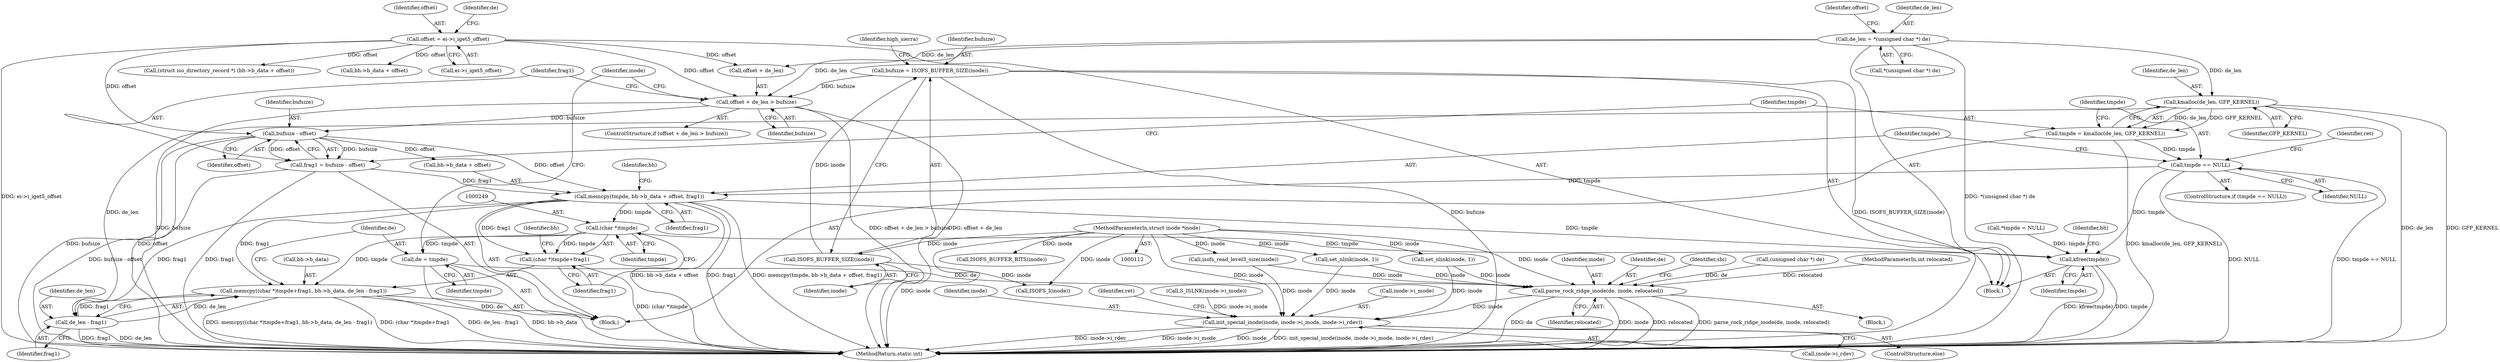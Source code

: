 digraph "0_linux_410dd3cf4c9b36f27ed4542ee18b1af5e68645a4_0@pointer" {
"1000224" [label="(Call,memcpy(tmpde, bh->b_data + offset, frag1))"];
"1000215" [label="(Call,tmpde == NULL)"];
"1000209" [label="(Call,tmpde = kmalloc(de_len, GFP_KERNEL))"];
"1000211" [label="(Call,kmalloc(de_len, GFP_KERNEL))"];
"1000190" [label="(Call,de_len = *(unsigned char *) de)"];
"1000206" [label="(Call,bufsize - offset)"];
"1000197" [label="(Call,offset + de_len > bufsize)"];
"1000176" [label="(Call,offset = ei->i_iget5_offset)"];
"1000128" [label="(Call,bufsize = ISOFS_BUFFER_SIZE(inode))"];
"1000130" [label="(Call,ISOFS_BUFFER_SIZE(inode))"];
"1000113" [label="(MethodParameterIn,struct inode *inode)"];
"1000204" [label="(Call,frag1 = bufsize - offset)"];
"1000246" [label="(Call,memcpy((char *)tmpde+frag1, bh->b_data, de_len - frag1))"];
"1000248" [label="(Call,(char *)tmpde)"];
"1000247" [label="(Call,(char *)tmpde+frag1)"];
"1000258" [label="(Call,de = tmpde)"];
"1000552" [label="(Call,parse_rock_ridge_inode(de, inode, relocated))"];
"1000704" [label="(Call,init_special_inode(inode, inode->i_mode, inode->i_rdev))"];
"1000716" [label="(Call,kfree(tmpde))"];
"1000255" [label="(Call,de_len - frag1)"];
"1000246" [label="(Call,memcpy((char *)tmpde+frag1, bh->b_data, de_len - frag1))"];
"1000226" [label="(Call,bh->b_data + offset)"];
"1000259" [label="(Identifier,de)"];
"1000555" [label="(Identifier,relocated)"];
"1000272" [label="(Call,ISOFS_BUFFER_BITS(inode))"];
"1000706" [label="(Call,inode->i_mode)"];
"1000409" [label="(Call,isofs_read_level3_size(inode))"];
"1000205" [label="(Identifier,frag1)"];
"1000554" [label="(Identifier,inode)"];
"1000183" [label="(Call,(struct iso_directory_record *) (bh->b_data + offset))"];
"1000314" [label="(Call,set_nlink(inode, 1))"];
"1000153" [label="(Call,ISOFS_I(inode))"];
"1000553" [label="(Identifier,de)"];
"1000705" [label="(Identifier,inode)"];
"1000704" [label="(Call,init_special_inode(inode, inode->i_mode, inode->i_rdev))"];
"1000115" [label="(Block,)"];
"1000703" [label="(ControlStructure,else)"];
"1000251" [label="(Identifier,frag1)"];
"1000713" [label="(Identifier,ret)"];
"1000253" [label="(Identifier,bh)"];
"1000129" [label="(Identifier,bufsize)"];
"1000176" [label="(Call,offset = ei->i_iget5_offset)"];
"1000135" [label="(Identifier,high_sierra)"];
"1000346" [label="(Call,set_nlink(inode, 1))"];
"1000177" [label="(Identifier,offset)"];
"1000552" [label="(Call,parse_rock_ridge_inode(de, inode, relocated))"];
"1000258" [label="(Call,de = tmpde)"];
"1000558" [label="(Identifier,sbi)"];
"1000113" [label="(MethodParameterIn,struct inode *inode)"];
"1000206" [label="(Call,bufsize - offset)"];
"1000216" [label="(Identifier,tmpde)"];
"1000233" [label="(Identifier,bh)"];
"1000192" [label="(Call,*(unsigned char *) de)"];
"1000257" [label="(Identifier,frag1)"];
"1000209" [label="(Call,tmpde = kmalloc(de_len, GFP_KERNEL))"];
"1000185" [label="(Call,bh->b_data + offset)"];
"1000131" [label="(Identifier,inode)"];
"1000198" [label="(Call,offset + de_len)"];
"1000260" [label="(Identifier,tmpde)"];
"1000252" [label="(Call,bh->b_data)"];
"1000202" [label="(Block,)"];
"1000211" [label="(Call,kmalloc(de_len, GFP_KERNEL))"];
"1000197" [label="(Call,offset + de_len > bufsize)"];
"1000145" [label="(Call,*tmpde = NULL)"];
"1000220" [label="(Identifier,ret)"];
"1000717" [label="(Identifier,tmpde)"];
"1000193" [label="(Call,(unsigned char *) de)"];
"1000716" [label="(Call,kfree(tmpde))"];
"1000128" [label="(Call,bufsize = ISOFS_BUFFER_SIZE(inode))"];
"1000207" [label="(Identifier,bufsize)"];
"1000196" [label="(ControlStructure,if (offset + de_len > bufsize))"];
"1000199" [label="(Identifier,offset)"];
"1000225" [label="(Identifier,tmpde)"];
"1000201" [label="(Identifier,bufsize)"];
"1000263" [label="(Identifier,inode)"];
"1000231" [label="(Identifier,frag1)"];
"1000178" [label="(Call,ei->i_iget5_offset)"];
"1000214" [label="(ControlStructure,if (tmpde == NULL))"];
"1000212" [label="(Identifier,de_len)"];
"1000248" [label="(Call,(char *)tmpde)"];
"1000204" [label="(Call,frag1 = bufsize - offset)"];
"1000247" [label="(Call,(char *)tmpde+frag1)"];
"1000217" [label="(Identifier,NULL)"];
"1000719" [label="(Identifier,bh)"];
"1000191" [label="(Identifier,de_len)"];
"1000114" [label="(MethodParameterIn,int relocated)"];
"1000224" [label="(Call,memcpy(tmpde, bh->b_data + offset, frag1))"];
"1000255" [label="(Call,de_len - frag1)"];
"1000727" [label="(MethodReturn,static int)"];
"1000551" [label="(Block,)"];
"1000130" [label="(Call,ISOFS_BUFFER_SIZE(inode))"];
"1000684" [label="(Call,S_ISLNK(inode->i_mode))"];
"1000250" [label="(Identifier,tmpde)"];
"1000256" [label="(Identifier,de_len)"];
"1000208" [label="(Identifier,offset)"];
"1000709" [label="(Call,inode->i_rdev)"];
"1000213" [label="(Identifier,GFP_KERNEL)"];
"1000182" [label="(Identifier,de)"];
"1000190" [label="(Call,de_len = *(unsigned char *) de)"];
"1000210" [label="(Identifier,tmpde)"];
"1000215" [label="(Call,tmpde == NULL)"];
"1000224" -> "1000202"  [label="AST: "];
"1000224" -> "1000231"  [label="CFG: "];
"1000225" -> "1000224"  [label="AST: "];
"1000226" -> "1000224"  [label="AST: "];
"1000231" -> "1000224"  [label="AST: "];
"1000233" -> "1000224"  [label="CFG: "];
"1000224" -> "1000727"  [label="DDG: bh->b_data + offset"];
"1000224" -> "1000727"  [label="DDG: frag1"];
"1000224" -> "1000727"  [label="DDG: memcpy(tmpde, bh->b_data + offset, frag1)"];
"1000215" -> "1000224"  [label="DDG: tmpde"];
"1000206" -> "1000224"  [label="DDG: offset"];
"1000204" -> "1000224"  [label="DDG: frag1"];
"1000224" -> "1000246"  [label="DDG: frag1"];
"1000224" -> "1000248"  [label="DDG: tmpde"];
"1000224" -> "1000247"  [label="DDG: frag1"];
"1000224" -> "1000255"  [label="DDG: frag1"];
"1000224" -> "1000716"  [label="DDG: tmpde"];
"1000215" -> "1000214"  [label="AST: "];
"1000215" -> "1000217"  [label="CFG: "];
"1000216" -> "1000215"  [label="AST: "];
"1000217" -> "1000215"  [label="AST: "];
"1000220" -> "1000215"  [label="CFG: "];
"1000225" -> "1000215"  [label="CFG: "];
"1000215" -> "1000727"  [label="DDG: NULL"];
"1000215" -> "1000727"  [label="DDG: tmpde == NULL"];
"1000209" -> "1000215"  [label="DDG: tmpde"];
"1000215" -> "1000716"  [label="DDG: tmpde"];
"1000209" -> "1000202"  [label="AST: "];
"1000209" -> "1000211"  [label="CFG: "];
"1000210" -> "1000209"  [label="AST: "];
"1000211" -> "1000209"  [label="AST: "];
"1000216" -> "1000209"  [label="CFG: "];
"1000209" -> "1000727"  [label="DDG: kmalloc(de_len, GFP_KERNEL)"];
"1000211" -> "1000209"  [label="DDG: de_len"];
"1000211" -> "1000209"  [label="DDG: GFP_KERNEL"];
"1000211" -> "1000213"  [label="CFG: "];
"1000212" -> "1000211"  [label="AST: "];
"1000213" -> "1000211"  [label="AST: "];
"1000211" -> "1000727"  [label="DDG: de_len"];
"1000211" -> "1000727"  [label="DDG: GFP_KERNEL"];
"1000190" -> "1000211"  [label="DDG: de_len"];
"1000211" -> "1000255"  [label="DDG: de_len"];
"1000190" -> "1000115"  [label="AST: "];
"1000190" -> "1000192"  [label="CFG: "];
"1000191" -> "1000190"  [label="AST: "];
"1000192" -> "1000190"  [label="AST: "];
"1000199" -> "1000190"  [label="CFG: "];
"1000190" -> "1000727"  [label="DDG: *(unsigned char *) de"];
"1000190" -> "1000197"  [label="DDG: de_len"];
"1000190" -> "1000198"  [label="DDG: de_len"];
"1000206" -> "1000204"  [label="AST: "];
"1000206" -> "1000208"  [label="CFG: "];
"1000207" -> "1000206"  [label="AST: "];
"1000208" -> "1000206"  [label="AST: "];
"1000204" -> "1000206"  [label="CFG: "];
"1000206" -> "1000727"  [label="DDG: offset"];
"1000206" -> "1000727"  [label="DDG: bufsize"];
"1000206" -> "1000204"  [label="DDG: bufsize"];
"1000206" -> "1000204"  [label="DDG: offset"];
"1000197" -> "1000206"  [label="DDG: bufsize"];
"1000176" -> "1000206"  [label="DDG: offset"];
"1000206" -> "1000226"  [label="DDG: offset"];
"1000197" -> "1000196"  [label="AST: "];
"1000197" -> "1000201"  [label="CFG: "];
"1000198" -> "1000197"  [label="AST: "];
"1000201" -> "1000197"  [label="AST: "];
"1000205" -> "1000197"  [label="CFG: "];
"1000263" -> "1000197"  [label="CFG: "];
"1000197" -> "1000727"  [label="DDG: bufsize"];
"1000197" -> "1000727"  [label="DDG: offset + de_len > bufsize"];
"1000197" -> "1000727"  [label="DDG: offset + de_len"];
"1000176" -> "1000197"  [label="DDG: offset"];
"1000128" -> "1000197"  [label="DDG: bufsize"];
"1000176" -> "1000115"  [label="AST: "];
"1000176" -> "1000178"  [label="CFG: "];
"1000177" -> "1000176"  [label="AST: "];
"1000178" -> "1000176"  [label="AST: "];
"1000182" -> "1000176"  [label="CFG: "];
"1000176" -> "1000727"  [label="DDG: ei->i_iget5_offset"];
"1000176" -> "1000183"  [label="DDG: offset"];
"1000176" -> "1000185"  [label="DDG: offset"];
"1000176" -> "1000198"  [label="DDG: offset"];
"1000128" -> "1000115"  [label="AST: "];
"1000128" -> "1000130"  [label="CFG: "];
"1000129" -> "1000128"  [label="AST: "];
"1000130" -> "1000128"  [label="AST: "];
"1000135" -> "1000128"  [label="CFG: "];
"1000128" -> "1000727"  [label="DDG: ISOFS_BUFFER_SIZE(inode)"];
"1000128" -> "1000727"  [label="DDG: bufsize"];
"1000130" -> "1000128"  [label="DDG: inode"];
"1000130" -> "1000131"  [label="CFG: "];
"1000131" -> "1000130"  [label="AST: "];
"1000113" -> "1000130"  [label="DDG: inode"];
"1000130" -> "1000153"  [label="DDG: inode"];
"1000113" -> "1000112"  [label="AST: "];
"1000113" -> "1000727"  [label="DDG: inode"];
"1000113" -> "1000153"  [label="DDG: inode"];
"1000113" -> "1000272"  [label="DDG: inode"];
"1000113" -> "1000314"  [label="DDG: inode"];
"1000113" -> "1000346"  [label="DDG: inode"];
"1000113" -> "1000409"  [label="DDG: inode"];
"1000113" -> "1000552"  [label="DDG: inode"];
"1000113" -> "1000704"  [label="DDG: inode"];
"1000204" -> "1000202"  [label="AST: "];
"1000205" -> "1000204"  [label="AST: "];
"1000210" -> "1000204"  [label="CFG: "];
"1000204" -> "1000727"  [label="DDG: bufsize - offset"];
"1000204" -> "1000727"  [label="DDG: frag1"];
"1000246" -> "1000202"  [label="AST: "];
"1000246" -> "1000255"  [label="CFG: "];
"1000247" -> "1000246"  [label="AST: "];
"1000252" -> "1000246"  [label="AST: "];
"1000255" -> "1000246"  [label="AST: "];
"1000259" -> "1000246"  [label="CFG: "];
"1000246" -> "1000727"  [label="DDG: de_len - frag1"];
"1000246" -> "1000727"  [label="DDG: bh->b_data"];
"1000246" -> "1000727"  [label="DDG: memcpy((char *)tmpde+frag1, bh->b_data, de_len - frag1)"];
"1000246" -> "1000727"  [label="DDG: (char *)tmpde+frag1"];
"1000248" -> "1000246"  [label="DDG: tmpde"];
"1000255" -> "1000246"  [label="DDG: de_len"];
"1000255" -> "1000246"  [label="DDG: frag1"];
"1000248" -> "1000247"  [label="AST: "];
"1000248" -> "1000250"  [label="CFG: "];
"1000249" -> "1000248"  [label="AST: "];
"1000250" -> "1000248"  [label="AST: "];
"1000251" -> "1000248"  [label="CFG: "];
"1000248" -> "1000247"  [label="DDG: tmpde"];
"1000248" -> "1000258"  [label="DDG: tmpde"];
"1000248" -> "1000716"  [label="DDG: tmpde"];
"1000247" -> "1000251"  [label="CFG: "];
"1000251" -> "1000247"  [label="AST: "];
"1000253" -> "1000247"  [label="CFG: "];
"1000247" -> "1000727"  [label="DDG: (char *)tmpde"];
"1000258" -> "1000202"  [label="AST: "];
"1000258" -> "1000260"  [label="CFG: "];
"1000259" -> "1000258"  [label="AST: "];
"1000260" -> "1000258"  [label="AST: "];
"1000263" -> "1000258"  [label="CFG: "];
"1000258" -> "1000727"  [label="DDG: de"];
"1000258" -> "1000552"  [label="DDG: de"];
"1000552" -> "1000551"  [label="AST: "];
"1000552" -> "1000555"  [label="CFG: "];
"1000553" -> "1000552"  [label="AST: "];
"1000554" -> "1000552"  [label="AST: "];
"1000555" -> "1000552"  [label="AST: "];
"1000558" -> "1000552"  [label="CFG: "];
"1000552" -> "1000727"  [label="DDG: de"];
"1000552" -> "1000727"  [label="DDG: inode"];
"1000552" -> "1000727"  [label="DDG: relocated"];
"1000552" -> "1000727"  [label="DDG: parse_rock_ridge_inode(de, inode, relocated)"];
"1000193" -> "1000552"  [label="DDG: de"];
"1000314" -> "1000552"  [label="DDG: inode"];
"1000346" -> "1000552"  [label="DDG: inode"];
"1000409" -> "1000552"  [label="DDG: inode"];
"1000114" -> "1000552"  [label="DDG: relocated"];
"1000552" -> "1000704"  [label="DDG: inode"];
"1000704" -> "1000703"  [label="AST: "];
"1000704" -> "1000709"  [label="CFG: "];
"1000705" -> "1000704"  [label="AST: "];
"1000706" -> "1000704"  [label="AST: "];
"1000709" -> "1000704"  [label="AST: "];
"1000713" -> "1000704"  [label="CFG: "];
"1000704" -> "1000727"  [label="DDG: inode->i_rdev"];
"1000704" -> "1000727"  [label="DDG: inode->i_mode"];
"1000704" -> "1000727"  [label="DDG: inode"];
"1000704" -> "1000727"  [label="DDG: init_special_inode(inode, inode->i_mode, inode->i_rdev)"];
"1000314" -> "1000704"  [label="DDG: inode"];
"1000346" -> "1000704"  [label="DDG: inode"];
"1000409" -> "1000704"  [label="DDG: inode"];
"1000684" -> "1000704"  [label="DDG: inode->i_mode"];
"1000716" -> "1000115"  [label="AST: "];
"1000716" -> "1000717"  [label="CFG: "];
"1000717" -> "1000716"  [label="AST: "];
"1000719" -> "1000716"  [label="CFG: "];
"1000716" -> "1000727"  [label="DDG: kfree(tmpde)"];
"1000716" -> "1000727"  [label="DDG: tmpde"];
"1000145" -> "1000716"  [label="DDG: tmpde"];
"1000255" -> "1000257"  [label="CFG: "];
"1000256" -> "1000255"  [label="AST: "];
"1000257" -> "1000255"  [label="AST: "];
"1000255" -> "1000727"  [label="DDG: frag1"];
"1000255" -> "1000727"  [label="DDG: de_len"];
}
